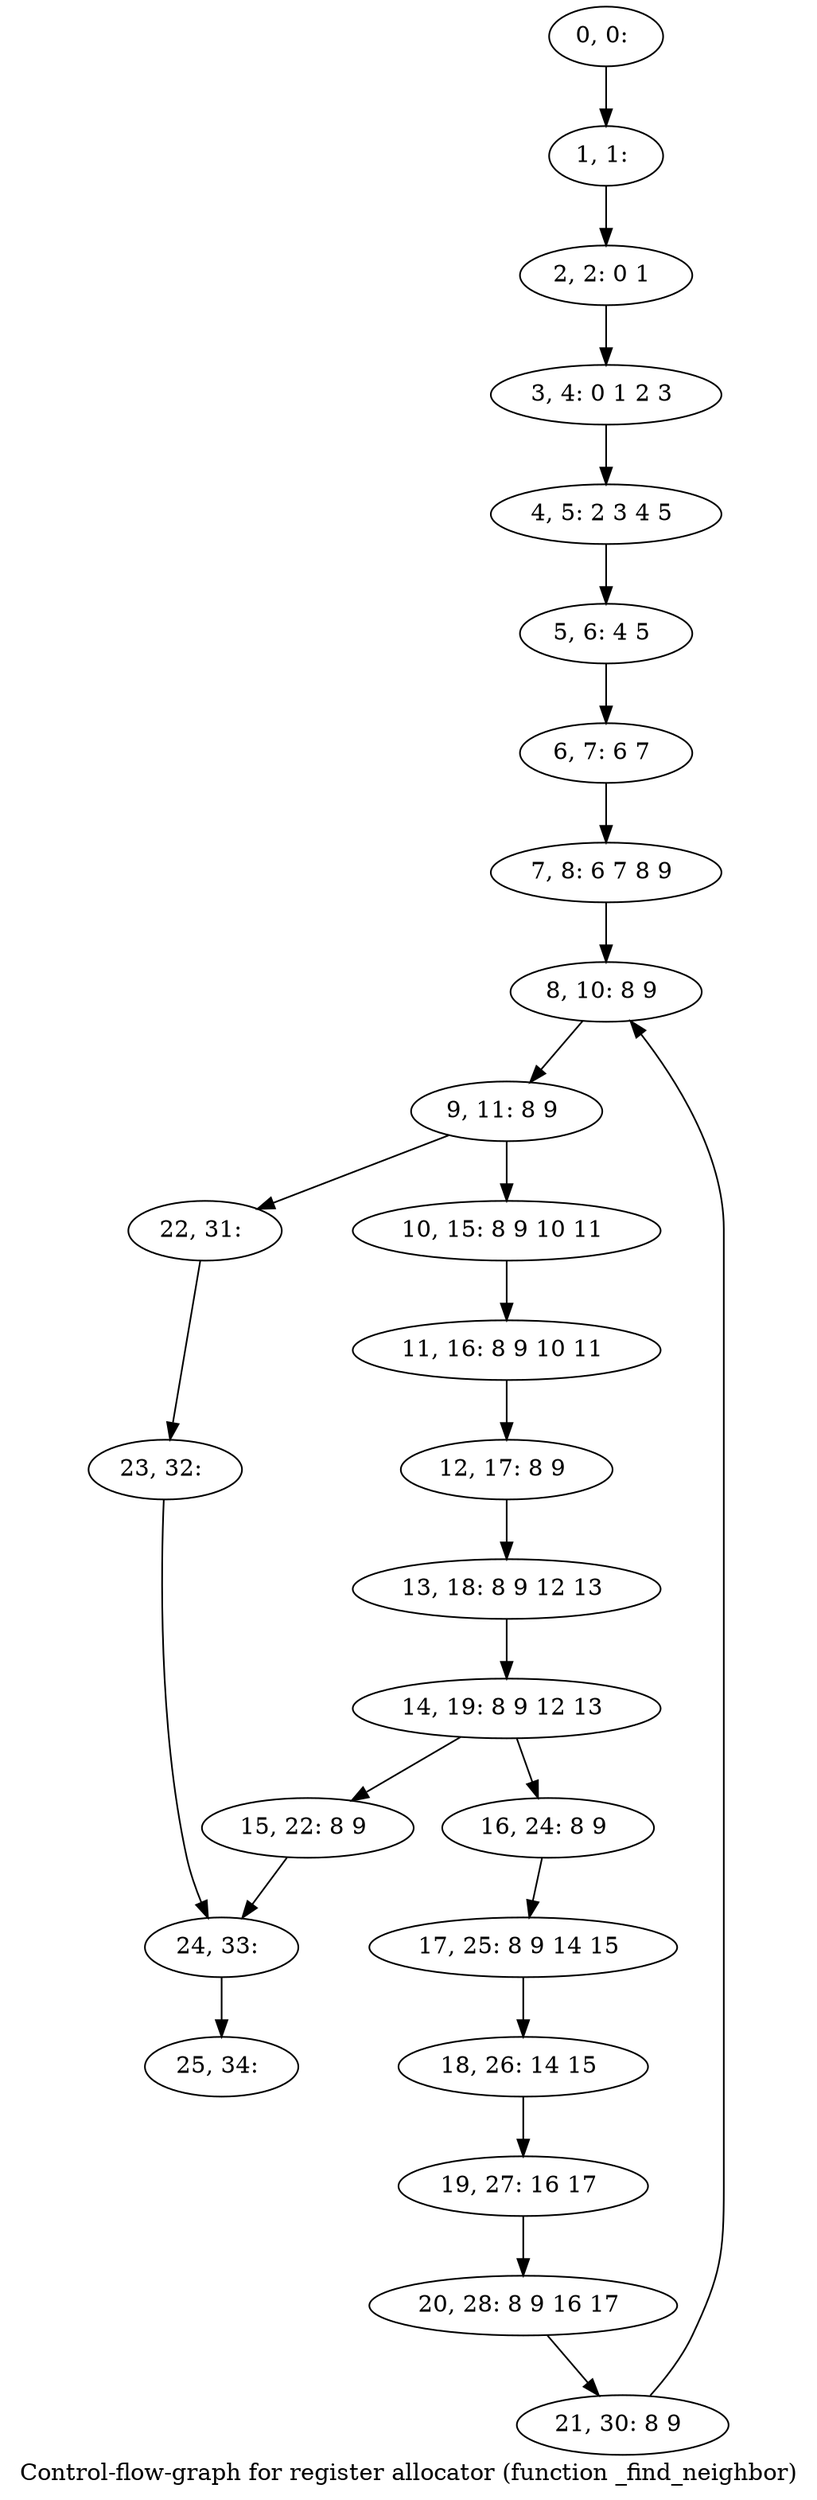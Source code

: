 digraph G {
graph [label="Control-flow-graph for register allocator (function _find_neighbor)"]
0[label="0, 0: "];
1[label="1, 1: "];
2[label="2, 2: 0 1 "];
3[label="3, 4: 0 1 2 3 "];
4[label="4, 5: 2 3 4 5 "];
5[label="5, 6: 4 5 "];
6[label="6, 7: 6 7 "];
7[label="7, 8: 6 7 8 9 "];
8[label="8, 10: 8 9 "];
9[label="9, 11: 8 9 "];
10[label="10, 15: 8 9 10 11 "];
11[label="11, 16: 8 9 10 11 "];
12[label="12, 17: 8 9 "];
13[label="13, 18: 8 9 12 13 "];
14[label="14, 19: 8 9 12 13 "];
15[label="15, 22: 8 9 "];
16[label="16, 24: 8 9 "];
17[label="17, 25: 8 9 14 15 "];
18[label="18, 26: 14 15 "];
19[label="19, 27: 16 17 "];
20[label="20, 28: 8 9 16 17 "];
21[label="21, 30: 8 9 "];
22[label="22, 31: "];
23[label="23, 32: "];
24[label="24, 33: "];
25[label="25, 34: "];
0->1 ;
1->2 ;
2->3 ;
3->4 ;
4->5 ;
5->6 ;
6->7 ;
7->8 ;
8->9 ;
9->10 ;
9->22 ;
10->11 ;
11->12 ;
12->13 ;
13->14 ;
14->15 ;
14->16 ;
15->24 ;
16->17 ;
17->18 ;
18->19 ;
19->20 ;
20->21 ;
21->8 ;
22->23 ;
23->24 ;
24->25 ;
}
